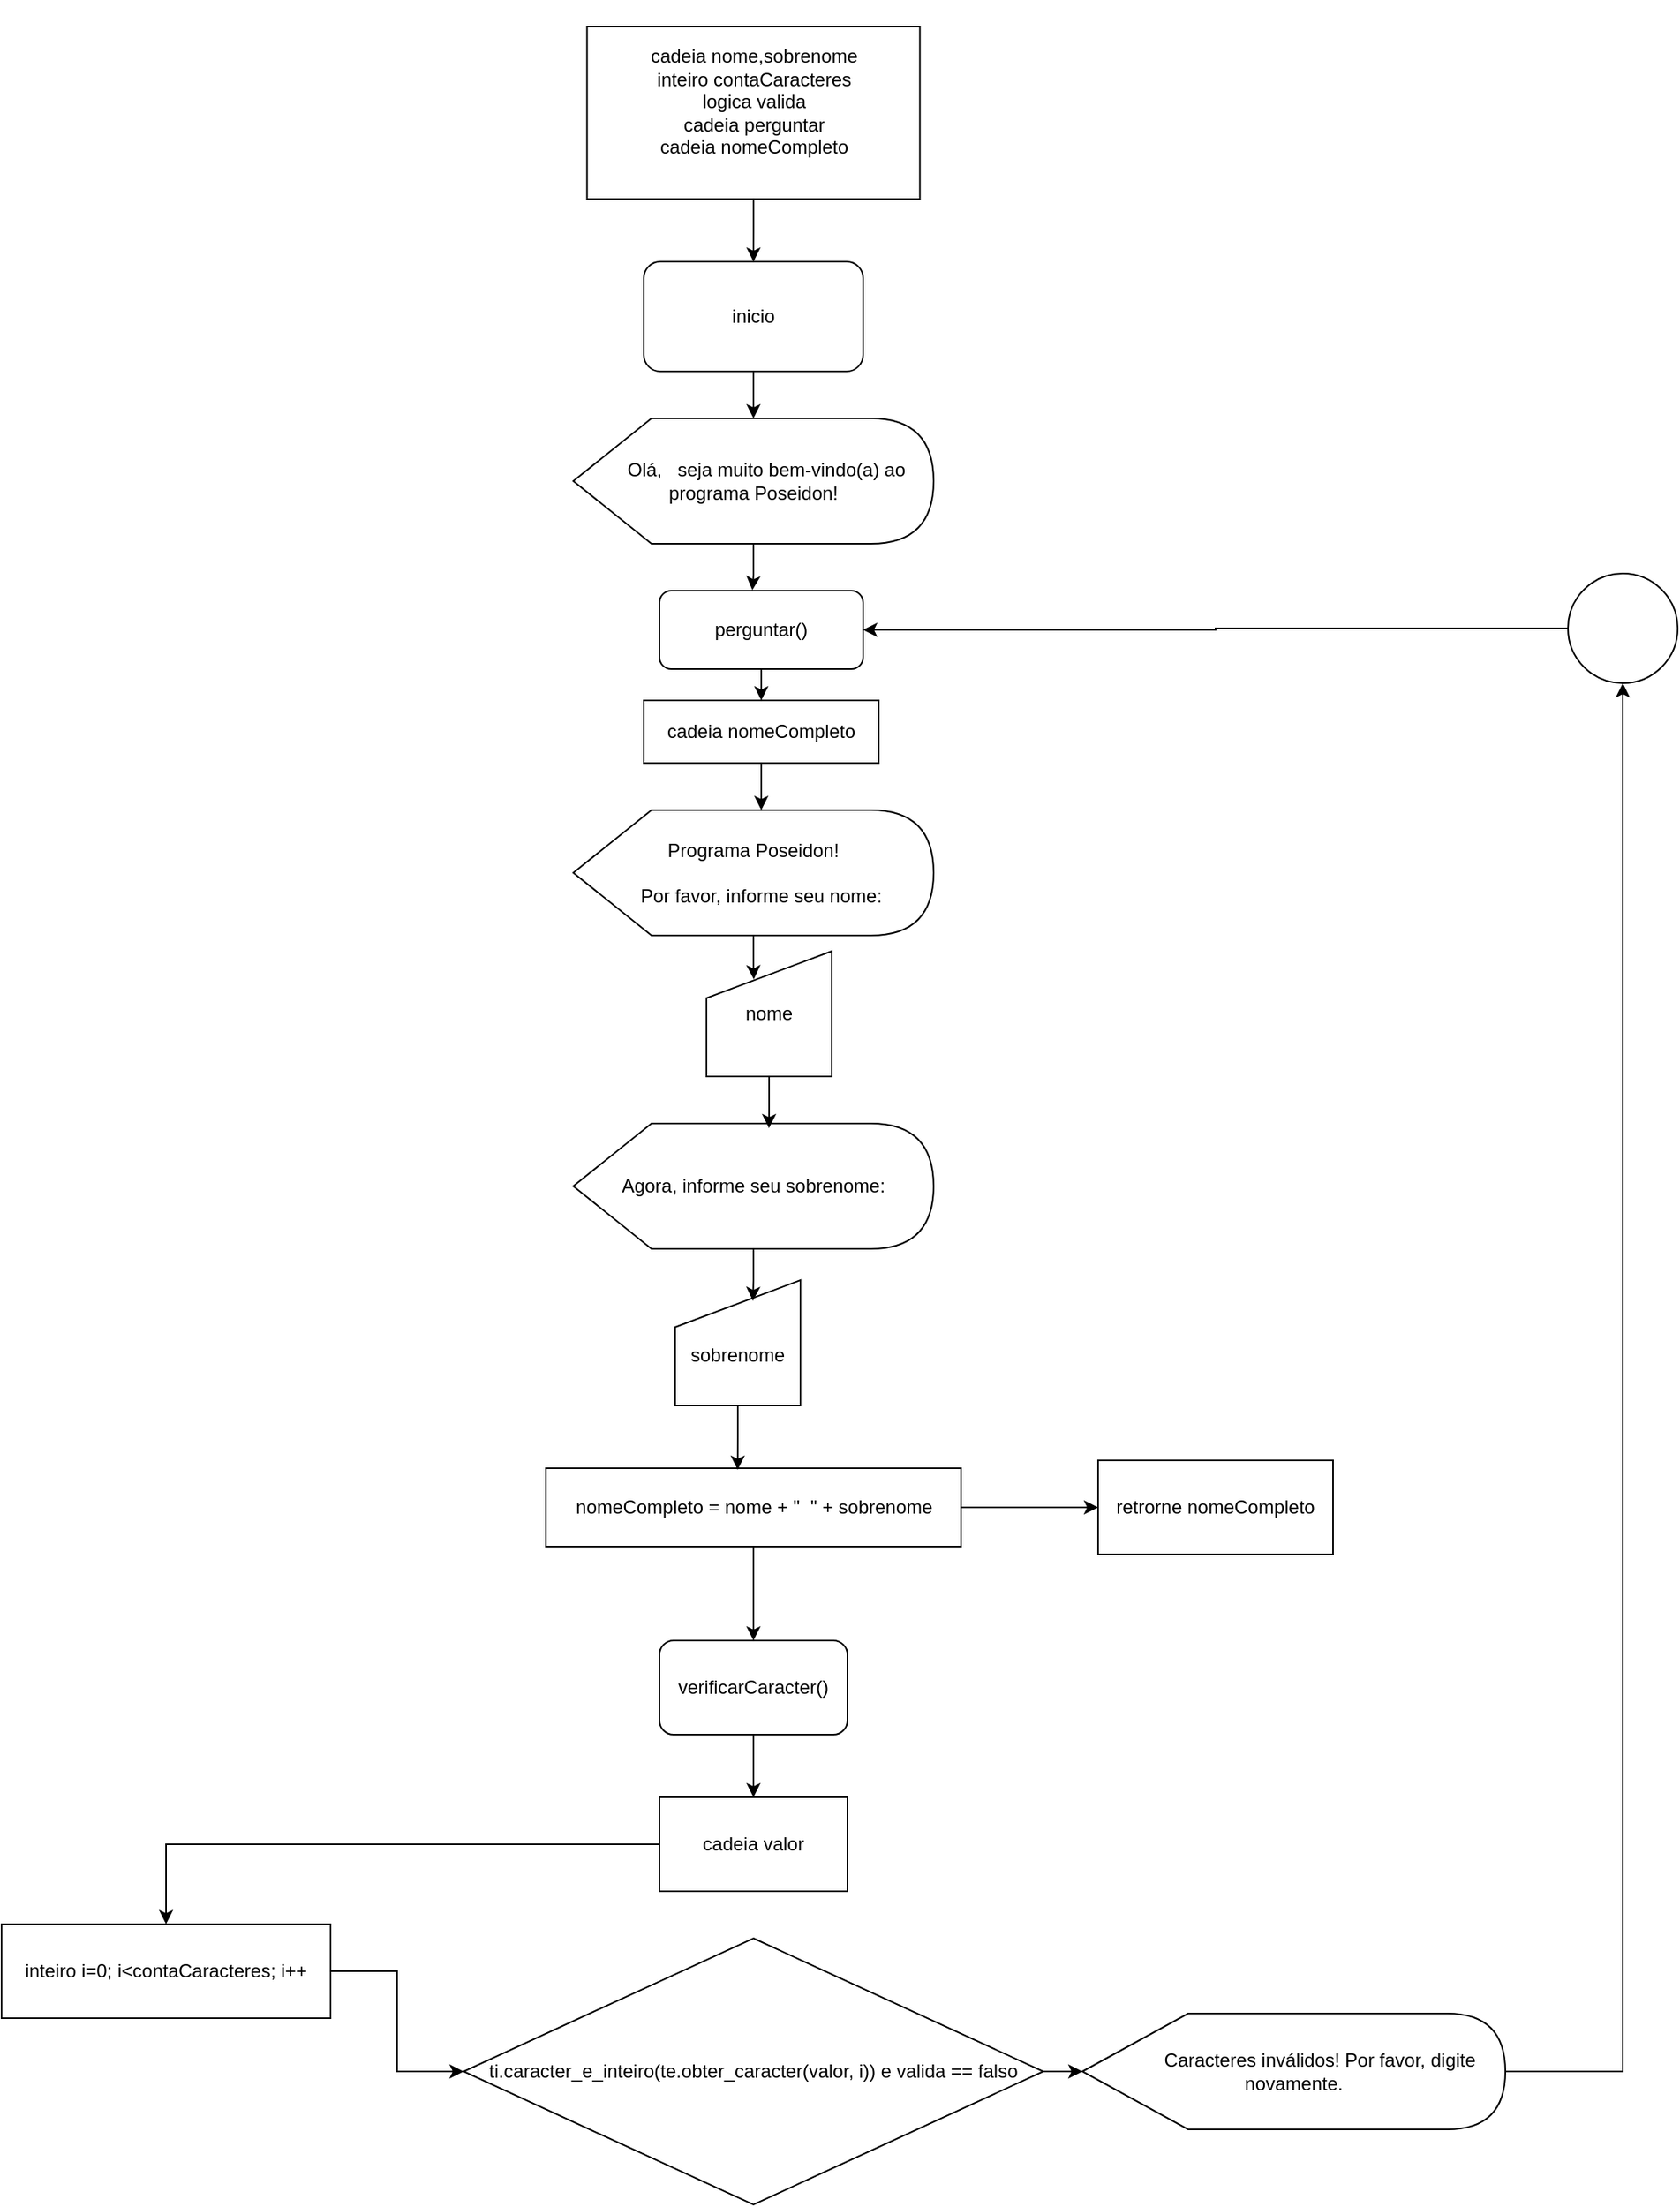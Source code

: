 <mxfile version="24.7.7">
  <diagram name="Página-1" id="GcWsTzdbwd09QUfBEnsd">
    <mxGraphModel grid="1" page="1" gridSize="10" guides="1" tooltips="1" connect="1" arrows="1" fold="1" pageScale="1" pageWidth="1169" pageHeight="827" math="0" shadow="0">
      <root>
        <mxCell id="0" />
        <mxCell id="1" parent="0" />
        <mxCell id="oitGwTNRk-InASJFJmFo-6" style="edgeStyle=orthogonalEdgeStyle;rounded=0;orthogonalLoop=1;jettySize=auto;html=1;entryX=0.5;entryY=0;entryDx=0;entryDy=0;" edge="1" parent="1" source="NEni8pJmY9ni_NIbmqV8-3" target="oitGwTNRk-InASJFJmFo-2">
          <mxGeometry relative="1" as="geometry" />
        </mxCell>
        <mxCell id="NEni8pJmY9ni_NIbmqV8-3" value="&lt;div&gt;&lt;br&gt;&lt;/div&gt;&lt;div&gt;&lt;br&gt;&lt;/div&gt;cadeia nome,sobrenome&lt;div&gt;inteiro contaCaracteres&lt;/div&gt;&lt;div&gt;logica valida&lt;/div&gt;&lt;div&gt;cadeia perguntar&lt;/div&gt;&lt;div&gt;cadeia nomeCompleto&lt;/div&gt;&lt;div&gt;&lt;br&gt;&lt;/div&gt;&lt;div&gt;&lt;br&gt;&lt;div&gt;&lt;br&gt;&lt;/div&gt;&lt;/div&gt;" style="rounded=0;whiteSpace=wrap;html=1;" vertex="1" parent="1">
          <mxGeometry x="453.75" y="30" width="212.5" height="110" as="geometry" />
        </mxCell>
        <mxCell id="NEni8pJmY9ni_NIbmqV8-5" value="&amp;nbsp; &amp;nbsp; &amp;nbsp;Olá,&amp;nbsp; &amp;nbsp;seja muito bem-vindo(a) ao programa Poseidon!" style="shape=display;whiteSpace=wrap;html=1;size=0.217;" vertex="1" parent="1">
          <mxGeometry x="445" y="280" width="230" height="80" as="geometry" />
        </mxCell>
        <mxCell id="NEni8pJmY9ni_NIbmqV8-7" value="Programa Poseidon!&lt;div&gt;&lt;br&gt;&lt;div&gt;&amp;nbsp; &amp;nbsp; Por favor, informe seu nome:&amp;nbsp;&lt;/div&gt;&lt;/div&gt;" style="shape=display;whiteSpace=wrap;html=1;size=0.217;" vertex="1" parent="1">
          <mxGeometry x="445" y="530" width="230" height="80" as="geometry" />
        </mxCell>
        <mxCell id="NEni8pJmY9ni_NIbmqV8-11" value="nome" style="shape=manualInput;whiteSpace=wrap;html=1;align=center;" vertex="1" parent="1">
          <mxGeometry x="530" y="620" width="80" height="80" as="geometry" />
        </mxCell>
        <mxCell id="NEni8pJmY9ni_NIbmqV8-12" value="&lt;div&gt;&lt;br&gt;&lt;/div&gt;sobrenome" style="shape=manualInput;whiteSpace=wrap;html=1;align=center;" vertex="1" parent="1">
          <mxGeometry x="510" y="830" width="80" height="80" as="geometry" />
        </mxCell>
        <mxCell id="NEni8pJmY9ni_NIbmqV8-16" style="edgeStyle=orthogonalEdgeStyle;rounded=0;orthogonalLoop=1;jettySize=auto;html=1;entryX=0.378;entryY=0.225;entryDx=0;entryDy=0;entryPerimeter=0;" edge="1" parent="1" source="NEni8pJmY9ni_NIbmqV8-7" target="NEni8pJmY9ni_NIbmqV8-11">
          <mxGeometry relative="1" as="geometry" />
        </mxCell>
        <mxCell id="NEni8pJmY9ni_NIbmqV8-18" value="&lt;div&gt;&lt;div&gt;Agora, informe seu sobrenome:&lt;/div&gt;&lt;/div&gt;" style="shape=display;whiteSpace=wrap;html=1;size=0.217;" vertex="1" parent="1">
          <mxGeometry x="445" y="730" width="230" height="80" as="geometry" />
        </mxCell>
        <mxCell id="NEni8pJmY9ni_NIbmqV8-20" style="edgeStyle=orthogonalEdgeStyle;rounded=0;orthogonalLoop=1;jettySize=auto;html=1;entryX=0.62;entryY=0.165;entryDx=0;entryDy=0;entryPerimeter=0;" edge="1" parent="1" source="NEni8pJmY9ni_NIbmqV8-18" target="NEni8pJmY9ni_NIbmqV8-12">
          <mxGeometry relative="1" as="geometry" />
        </mxCell>
        <mxCell id="oitGwTNRk-InASJFJmFo-15" style="edgeStyle=orthogonalEdgeStyle;rounded=0;orthogonalLoop=1;jettySize=auto;html=1;entryX=0;entryY=0.5;entryDx=0;entryDy=0;" edge="1" parent="1" source="NEni8pJmY9ni_NIbmqV8-24" target="oitGwTNRk-InASJFJmFo-9">
          <mxGeometry relative="1" as="geometry" />
        </mxCell>
        <mxCell id="oitGwTNRk-InASJFJmFo-19" style="edgeStyle=orthogonalEdgeStyle;rounded=0;orthogonalLoop=1;jettySize=auto;html=1;entryX=0.5;entryY=0;entryDx=0;entryDy=0;" edge="1" parent="1" source="NEni8pJmY9ni_NIbmqV8-24" target="oitGwTNRk-InASJFJmFo-18">
          <mxGeometry relative="1" as="geometry" />
        </mxCell>
        <mxCell id="NEni8pJmY9ni_NIbmqV8-24" value="nomeCompleto = nome + &quot;&amp;nbsp; &quot; + sobrenome" style="rounded=0;whiteSpace=wrap;html=1;" vertex="1" parent="1">
          <mxGeometry x="427.5" y="950" width="265" height="50" as="geometry" />
        </mxCell>
        <mxCell id="NEni8pJmY9ni_NIbmqV8-25" style="edgeStyle=orthogonalEdgeStyle;rounded=0;orthogonalLoop=1;jettySize=auto;html=1;entryX=0.462;entryY=0.02;entryDx=0;entryDy=0;entryPerimeter=0;" edge="1" parent="1" source="NEni8pJmY9ni_NIbmqV8-12" target="NEni8pJmY9ni_NIbmqV8-24">
          <mxGeometry relative="1" as="geometry" />
        </mxCell>
        <mxCell id="oitGwTNRk-InASJFJmFo-52" style="edgeStyle=orthogonalEdgeStyle;rounded=0;orthogonalLoop=1;jettySize=auto;html=1;" edge="1" parent="1" source="oitGwTNRk-InASJFJmFo-2" target="NEni8pJmY9ni_NIbmqV8-5">
          <mxGeometry relative="1" as="geometry" />
        </mxCell>
        <mxCell id="oitGwTNRk-InASJFJmFo-2" value="inicio" style="rounded=1;whiteSpace=wrap;html=1;" vertex="1" parent="1">
          <mxGeometry x="490" y="180" width="140" height="70" as="geometry" />
        </mxCell>
        <mxCell id="oitGwTNRk-InASJFJmFo-9" value="retrorne nomeCompleto" style="rounded=0;whiteSpace=wrap;html=1;" vertex="1" parent="1">
          <mxGeometry x="780" y="945" width="150" height="60" as="geometry" />
        </mxCell>
        <mxCell id="oitGwTNRk-InASJFJmFo-77" style="edgeStyle=orthogonalEdgeStyle;rounded=0;orthogonalLoop=1;jettySize=auto;html=1;" edge="1" parent="1" source="oitGwTNRk-InASJFJmFo-10" target="oitGwTNRk-InASJFJmFo-11">
          <mxGeometry relative="1" as="geometry" />
        </mxCell>
        <mxCell id="oitGwTNRk-InASJFJmFo-10" value="" style="ellipse;whiteSpace=wrap;html=1;aspect=fixed;" vertex="1" parent="1">
          <mxGeometry x="1080" y="379" width="70" height="70" as="geometry" />
        </mxCell>
        <mxCell id="oitGwTNRk-InASJFJmFo-75" style="edgeStyle=orthogonalEdgeStyle;rounded=0;orthogonalLoop=1;jettySize=auto;html=1;" edge="1" parent="1" source="oitGwTNRk-InASJFJmFo-11">
          <mxGeometry relative="1" as="geometry">
            <mxPoint x="565.0" y="460.0" as="targetPoint" />
          </mxGeometry>
        </mxCell>
        <mxCell id="oitGwTNRk-InASJFJmFo-11" value="perguntar()" style="rounded=1;whiteSpace=wrap;html=1;" vertex="1" parent="1">
          <mxGeometry x="500" y="390" width="130" height="50" as="geometry" />
        </mxCell>
        <mxCell id="oitGwTNRk-InASJFJmFo-21" style="edgeStyle=orthogonalEdgeStyle;rounded=0;orthogonalLoop=1;jettySize=auto;html=1;" edge="1" parent="1" source="oitGwTNRk-InASJFJmFo-18" target="oitGwTNRk-InASJFJmFo-20">
          <mxGeometry relative="1" as="geometry" />
        </mxCell>
        <mxCell id="oitGwTNRk-InASJFJmFo-18" value="verificarCaracter()" style="rounded=1;whiteSpace=wrap;html=1;" vertex="1" parent="1">
          <mxGeometry x="500" y="1060" width="120" height="60" as="geometry" />
        </mxCell>
        <mxCell id="oitGwTNRk-InASJFJmFo-23" style="edgeStyle=orthogonalEdgeStyle;rounded=0;orthogonalLoop=1;jettySize=auto;html=1;entryX=0.5;entryY=0;entryDx=0;entryDy=0;" edge="1" parent="1" source="oitGwTNRk-InASJFJmFo-20" target="oitGwTNRk-InASJFJmFo-22">
          <mxGeometry relative="1" as="geometry" />
        </mxCell>
        <mxCell id="oitGwTNRk-InASJFJmFo-20" value="cadeia valor" style="rounded=0;whiteSpace=wrap;html=1;" vertex="1" parent="1">
          <mxGeometry x="500" y="1160" width="120" height="60" as="geometry" />
        </mxCell>
        <mxCell id="oitGwTNRk-InASJFJmFo-27" style="edgeStyle=orthogonalEdgeStyle;rounded=0;orthogonalLoop=1;jettySize=auto;html=1;" edge="1" parent="1" source="oitGwTNRk-InASJFJmFo-22" target="oitGwTNRk-InASJFJmFo-24">
          <mxGeometry relative="1" as="geometry" />
        </mxCell>
        <mxCell id="oitGwTNRk-InASJFJmFo-22" value="inteiro i=0; i&amp;lt;contaCaracteres; i++" style="rounded=0;whiteSpace=wrap;html=1;" vertex="1" parent="1">
          <mxGeometry x="80" y="1241" width="210" height="60" as="geometry" />
        </mxCell>
        <mxCell id="oitGwTNRk-InASJFJmFo-24" value="ti.caracter_e_inteiro(te.obter_caracter(valor, i)) e valida == falso" style="rhombus;whiteSpace=wrap;html=1;" vertex="1" parent="1">
          <mxGeometry x="375" y="1250" width="370" height="170" as="geometry" />
        </mxCell>
        <mxCell id="oitGwTNRk-InASJFJmFo-57" style="edgeStyle=orthogonalEdgeStyle;rounded=0;orthogonalLoop=1;jettySize=auto;html=1;" edge="1" parent="1" source="oitGwTNRk-InASJFJmFo-28" target="oitGwTNRk-InASJFJmFo-10">
          <mxGeometry relative="1" as="geometry" />
        </mxCell>
        <mxCell id="oitGwTNRk-InASJFJmFo-28" value="&amp;nbsp; &amp;nbsp; &amp;nbsp; &amp;nbsp; &amp;nbsp; &amp;nbsp; &amp;nbsp;Caracteres inválidos! Por favor, digite&amp;nbsp; &amp;nbsp; novamente." style="shape=display;whiteSpace=wrap;html=1;" vertex="1" parent="1">
          <mxGeometry x="770" y="1298" width="270" height="74" as="geometry" />
        </mxCell>
        <mxCell id="oitGwTNRk-InASJFJmFo-29" style="edgeStyle=orthogonalEdgeStyle;rounded=0;orthogonalLoop=1;jettySize=auto;html=1;exitX=1;exitY=0.5;exitDx=0;exitDy=0;entryX=0;entryY=0.5;entryDx=0;entryDy=0;entryPerimeter=0;" edge="1" parent="1" source="oitGwTNRk-InASJFJmFo-24" target="oitGwTNRk-InASJFJmFo-28">
          <mxGeometry relative="1" as="geometry" />
        </mxCell>
        <mxCell id="oitGwTNRk-InASJFJmFo-54" style="edgeStyle=orthogonalEdgeStyle;rounded=0;orthogonalLoop=1;jettySize=auto;html=1;entryX=0.456;entryY=-0.007;entryDx=0;entryDy=0;entryPerimeter=0;" edge="1" parent="1" source="NEni8pJmY9ni_NIbmqV8-5" target="oitGwTNRk-InASJFJmFo-11">
          <mxGeometry relative="1" as="geometry" />
        </mxCell>
        <mxCell id="oitGwTNRk-InASJFJmFo-76" style="edgeStyle=orthogonalEdgeStyle;rounded=0;orthogonalLoop=1;jettySize=auto;html=1;" edge="1" parent="1" source="oitGwTNRk-InASJFJmFo-58">
          <mxGeometry relative="1" as="geometry">
            <mxPoint x="565.0" y="530" as="targetPoint" />
          </mxGeometry>
        </mxCell>
        <mxCell id="oitGwTNRk-InASJFJmFo-58" value="cadeia nomeCompleto" style="rounded=0;whiteSpace=wrap;html=1;" vertex="1" parent="1">
          <mxGeometry x="490" y="460" width="150" height="40" as="geometry" />
        </mxCell>
        <mxCell id="oitGwTNRk-InASJFJmFo-61" style="edgeStyle=orthogonalEdgeStyle;rounded=0;orthogonalLoop=1;jettySize=auto;html=1;entryX=0.543;entryY=0.037;entryDx=0;entryDy=0;entryPerimeter=0;" edge="1" parent="1" source="NEni8pJmY9ni_NIbmqV8-11" target="NEni8pJmY9ni_NIbmqV8-18">
          <mxGeometry relative="1" as="geometry" />
        </mxCell>
        <mxCell id="oitGwTNRk-InASJFJmFo-71" style="edgeStyle=orthogonalEdgeStyle;rounded=0;orthogonalLoop=1;jettySize=auto;html=1;exitX=0.5;exitY=1;exitDx=0;exitDy=0;" edge="1" parent="1" source="oitGwTNRk-InASJFJmFo-11" target="oitGwTNRk-InASJFJmFo-11">
          <mxGeometry relative="1" as="geometry" />
        </mxCell>
      </root>
    </mxGraphModel>
  </diagram>
</mxfile>
